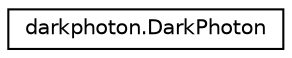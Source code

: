 digraph "Graphical Class Hierarchy"
{
 // LATEX_PDF_SIZE
  edge [fontname="Helvetica",fontsize="10",labelfontname="Helvetica",labelfontsize="10"];
  node [fontname="Helvetica",fontsize="10",shape=record];
  rankdir="LR";
  Node0 [label="darkphoton.DarkPhoton",height=0.2,width=0.4,color="black", fillcolor="white", style="filled",URL="$classdarkphoton_1_1DarkPhoton.html",tooltip=" "];
}
